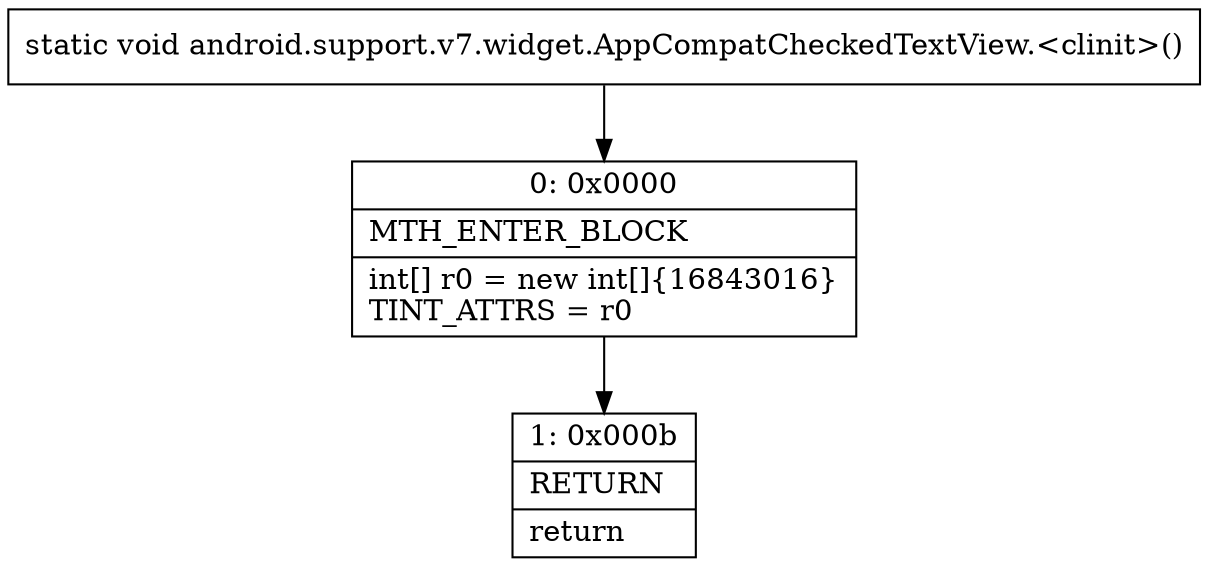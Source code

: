 digraph "CFG forandroid.support.v7.widget.AppCompatCheckedTextView.\<clinit\>()V" {
Node_0 [shape=record,label="{0\:\ 0x0000|MTH_ENTER_BLOCK\l|int[] r0 = new int[]\{16843016\}\lTINT_ATTRS = r0\l}"];
Node_1 [shape=record,label="{1\:\ 0x000b|RETURN\l|return\l}"];
MethodNode[shape=record,label="{static void android.support.v7.widget.AppCompatCheckedTextView.\<clinit\>() }"];
MethodNode -> Node_0;
Node_0 -> Node_1;
}

